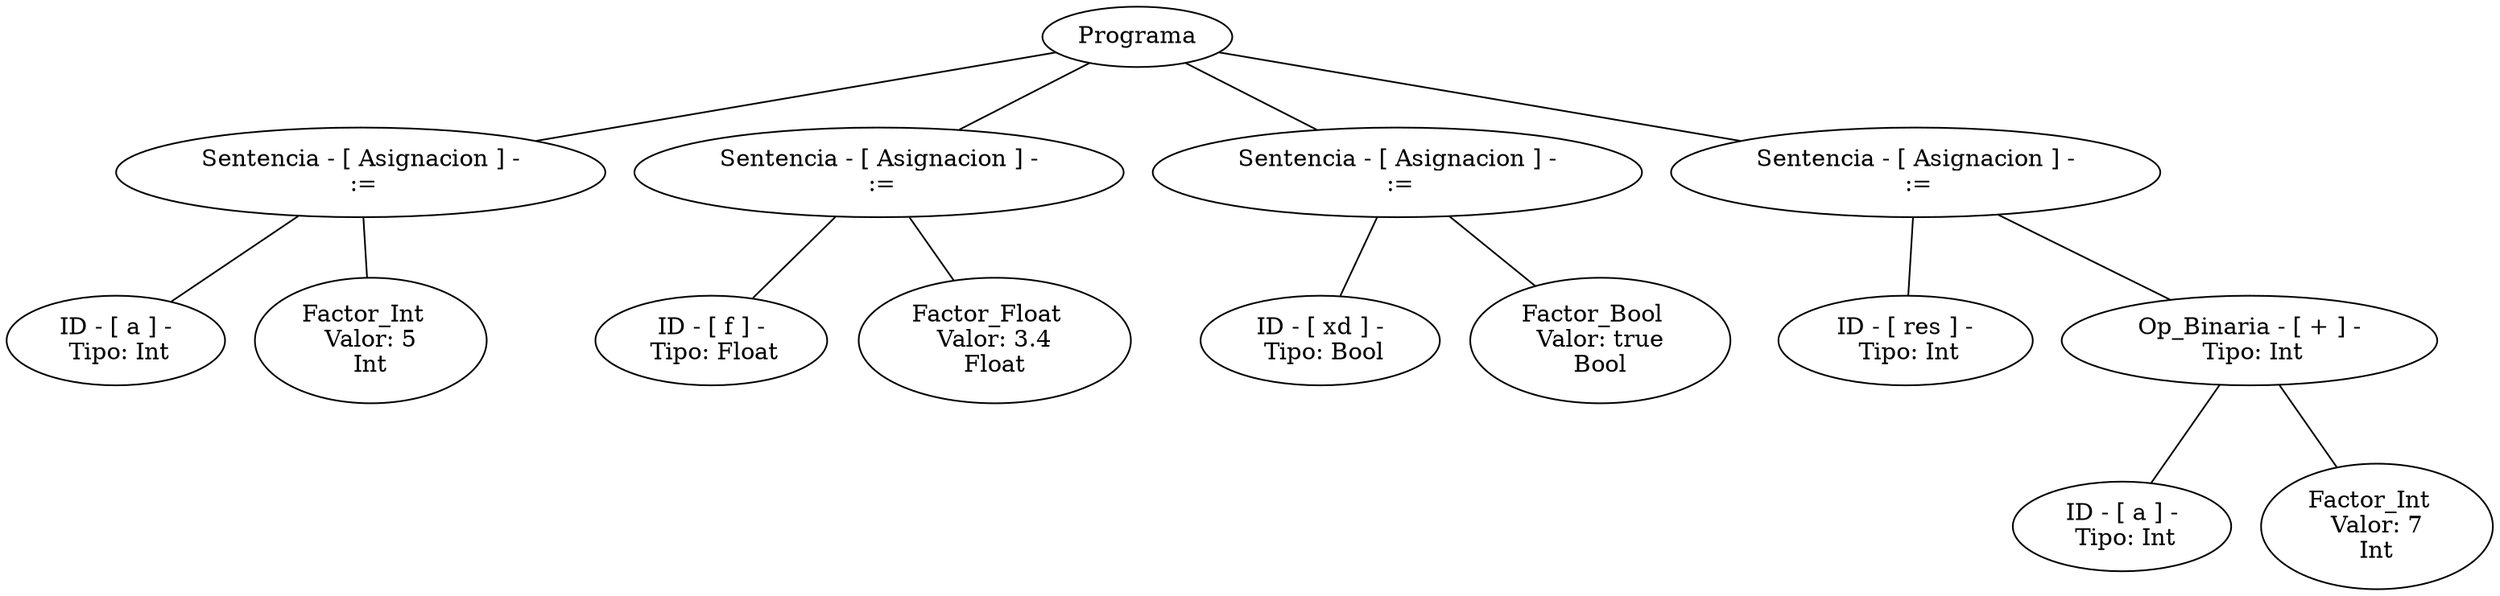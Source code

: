 graph G {nodo_programa[label="Programa"]
nodo_1762537970[label="Sentencia - [ Asignacion ] -
 :="]
nodo_programa--nodo_1762537970
nodo_137806552[label=" ID - [ a ] - 
 Tipo: Int"]
nodo_1762537970--nodo_137806552
nodo_2126643241[label="Factor_Int  
 Valor: 5 
Int"]
nodo_1762537970--nodo_2126643241
nodo_198957917[label="Sentencia - [ Asignacion ] -
 :="]
nodo_programa--nodo_198957917
nodo_1565521273[label=" ID - [ f ] - 
 Tipo: Float"]
nodo_198957917--nodo_1565521273
nodo_1508892839[label="Factor_Float  
 Valor: 3.4 
Float"]
nodo_198957917--nodo_1508892839
nodo_1537429624[label="Sentencia - [ Asignacion ] -
 :="]
nodo_programa--nodo_1537429624
nodo_1936867741[label=" ID - [ xd ] - 
 Tipo: Bool"]
nodo_1537429624--nodo_1936867741
nodo_2112847290[label="Factor_Bool  
 Valor: true 
Bool"]
nodo_1537429624--nodo_2112847290
nodo_724612209[label="Sentencia - [ Asignacion ] -
 :="]
nodo_programa--nodo_724612209
nodo_837660199[label=" ID - [ res ] - 
 Tipo: Int"]
nodo_724612209--nodo_837660199
nodo_507077293[label=" Op_Binaria - [ + ] - 
 Tipo: Int"]
nodo_724612209--nodo_507077293
nodo_251095394[label=" ID - [ a ] - 
 Tipo: Int"]
nodo_507077293--nodo_251095394
nodo_1507618178[label="Factor_Int  
 Valor: 7 
Int"]
nodo_507077293--nodo_1507618178
}
